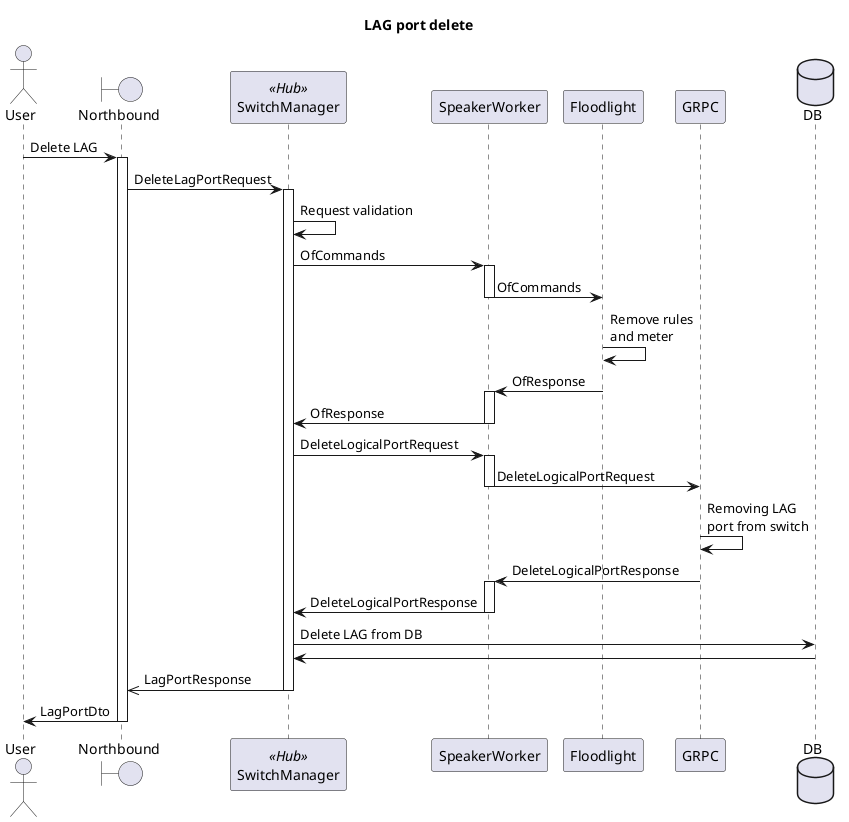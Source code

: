 @startuml
title LAG port delete

actor User
boundary Northbound as NB
participant SwitchManager << Hub >>
participant SpeakerWorker
participant Floodlight
participant GRPC
database DB

User -> NB : Delete LAG

activate NB
NB -> SwitchManager : DeleteLagPortRequest
activate SwitchManager
SwitchManager -> SwitchManager : Request validation
SwitchManager -> SpeakerWorker : OfCommands
activate SpeakerWorker
SpeakerWorker -> Floodlight : OfCommands
deactivate SpeakerWorker
Floodlight -> Floodlight : Remove rules\nand meter
Floodlight -> SpeakerWorker : OfResponse
activate SpeakerWorker
SpeakerWorker -> SwitchManager : OfResponse
deactivate SpeakerWorker
SwitchManager -> SpeakerWorker : DeleteLogicalPortRequest
activate SpeakerWorker
SpeakerWorker -> GRPC : DeleteLogicalPortRequest
deactivate SpeakerWorker
GRPC -> GRPC : Removing LAG\nport from switch
GRPC -> SpeakerWorker : DeleteLogicalPortResponse
activate SpeakerWorker
SpeakerWorker -> SwitchManager : DeleteLogicalPortResponse
deactivate SpeakerWorker
SwitchManager -> DB : Delete LAG from DB
DB -> SwitchManager
SwitchManager ->> NB: LagPortResponse
deactivate SwitchManager
NB -> User: LagPortDto
deactivate NB

@enduml
